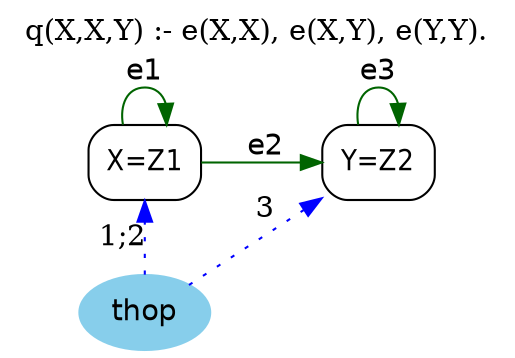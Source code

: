 digraph G {
	graph [bb="0,0,221,164",
		label="q(X,X,Y) :- e(X,X), e(X,Y), e(Y,Y).",
		labelloc=t,
		lheight=0.21,
		lp="110.5,152.5",
		lwidth=2.85,
		rankdir=LR
	];
	node [label="\N"];
	X	 [fontname="Helvetica-Narrow",
		height=0.5,
		label="X=Z1",
		pos="57.5,90",
		shape=box,
		style=rounded,
		width=0.75];
	X -> X	 [color=darkgreen,
		fontname=helvetica,
		label=e1,
		lp="57.5,133.5",
		pos="e,67.269,108.15 47.731,108.15 46.228,117.54 49.484,126 57.5,126 62.385,126 65.502,122.86 66.852,118.28"];
	Y	 [fontname="Helvetica-Narrow",
		height=0.5,
		label="Y=Z2",
		pos="165.1,90",
		shape=box,
		style=rounded,
		width=0.75];
	X -> Y	 [color=darkgreen,
		fontname=helvetica,
		label=e2,
		lp="112.1,97.5",
		pos="e,137.95,90 84.651,90 97.649,90 113.42,90 127.55,90"];
	Y -> Y	 [color=darkgreen,
		fontname=helvetica,
		label=e3,
		lp="165.1,133.5",
		pos="e,174.5,108.15 155.69,108.15 154.24,117.54 157.38,126 165.1,126 169.8,126 172.8,122.86 174.1,118.28"];
	thop	 [color=skyblue,
		fillcolor=skyblue,
		fontname=helvetica,
		height=0.5,
		pos="57.5,18",
		shape=oval,
		style="filled,rounded",
		width=0.79437];
	thop -> X	 [color=blue,
		constraint=false,
		label="1;2",
		lp="47,54",
		pos="e,57.5,71.587 57.5,36.169 57.5,43.869 57.5,53.026 57.5,61.583",
		style=dotted];
	thop -> Y	 [color=blue,
		constraint=false,
		label=3,
		lp="112.1,65.5",
		pos="e,138.19,71.997 77.235,31.206 91.804,40.955 112.04,54.493 129.41,66.12",
		style=dotted];
}
